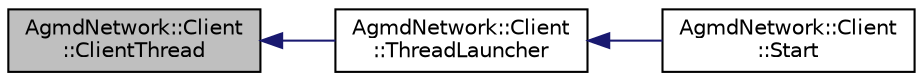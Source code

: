 digraph "AgmdNetwork::Client::ClientThread"
{
  edge [fontname="Helvetica",fontsize="10",labelfontname="Helvetica",labelfontsize="10"];
  node [fontname="Helvetica",fontsize="10",shape=record];
  rankdir="LR";
  Node1 [label="AgmdNetwork::Client\l::ClientThread",height=0.2,width=0.4,color="black", fillcolor="grey75", style="filled" fontcolor="black"];
  Node1 -> Node2 [dir="back",color="midnightblue",fontsize="10",style="solid"];
  Node2 [label="AgmdNetwork::Client\l::ThreadLauncher",height=0.2,width=0.4,color="black", fillcolor="white", style="filled",URL="$class_agmd_network_1_1_client.html#ac617a67a113b31d50b2cd323420dd21f"];
  Node2 -> Node3 [dir="back",color="midnightblue",fontsize="10",style="solid"];
  Node3 [label="AgmdNetwork::Client\l::Start",height=0.2,width=0.4,color="black", fillcolor="white", style="filled",URL="$class_agmd_network_1_1_client.html#ac53f3137f4fe9e06003dacea520cfb96"];
}
